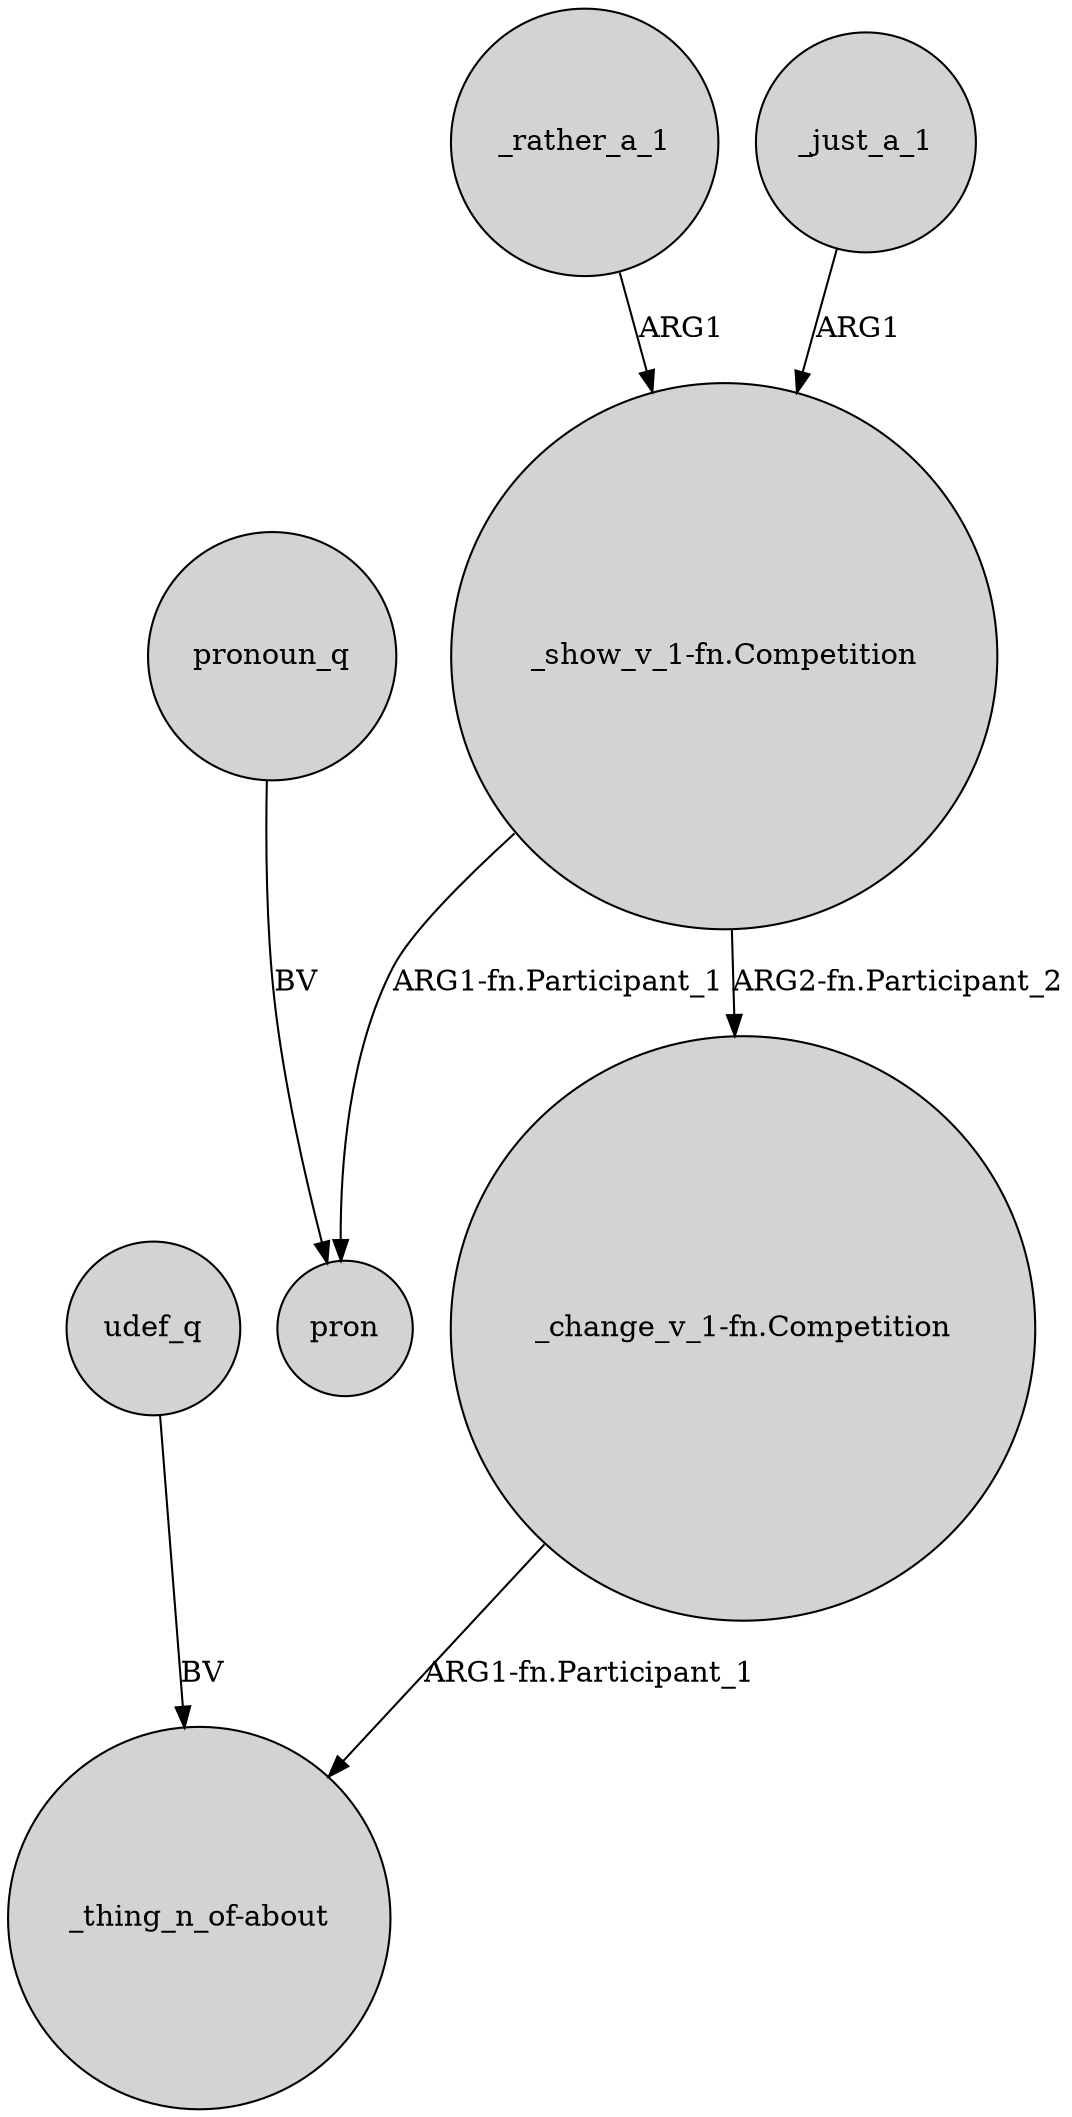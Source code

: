 digraph {
	node [shape=circle style=filled]
	"_change_v_1-fn.Competition" -> "_thing_n_of-about" [label="ARG1-fn.Participant_1"]
	_rather_a_1 -> "_show_v_1-fn.Competition" [label=ARG1]
	"_show_v_1-fn.Competition" -> pron [label="ARG1-fn.Participant_1"]
	"_show_v_1-fn.Competition" -> "_change_v_1-fn.Competition" [label="ARG2-fn.Participant_2"]
	udef_q -> "_thing_n_of-about" [label=BV]
	_just_a_1 -> "_show_v_1-fn.Competition" [label=ARG1]
	pronoun_q -> pron [label=BV]
}
